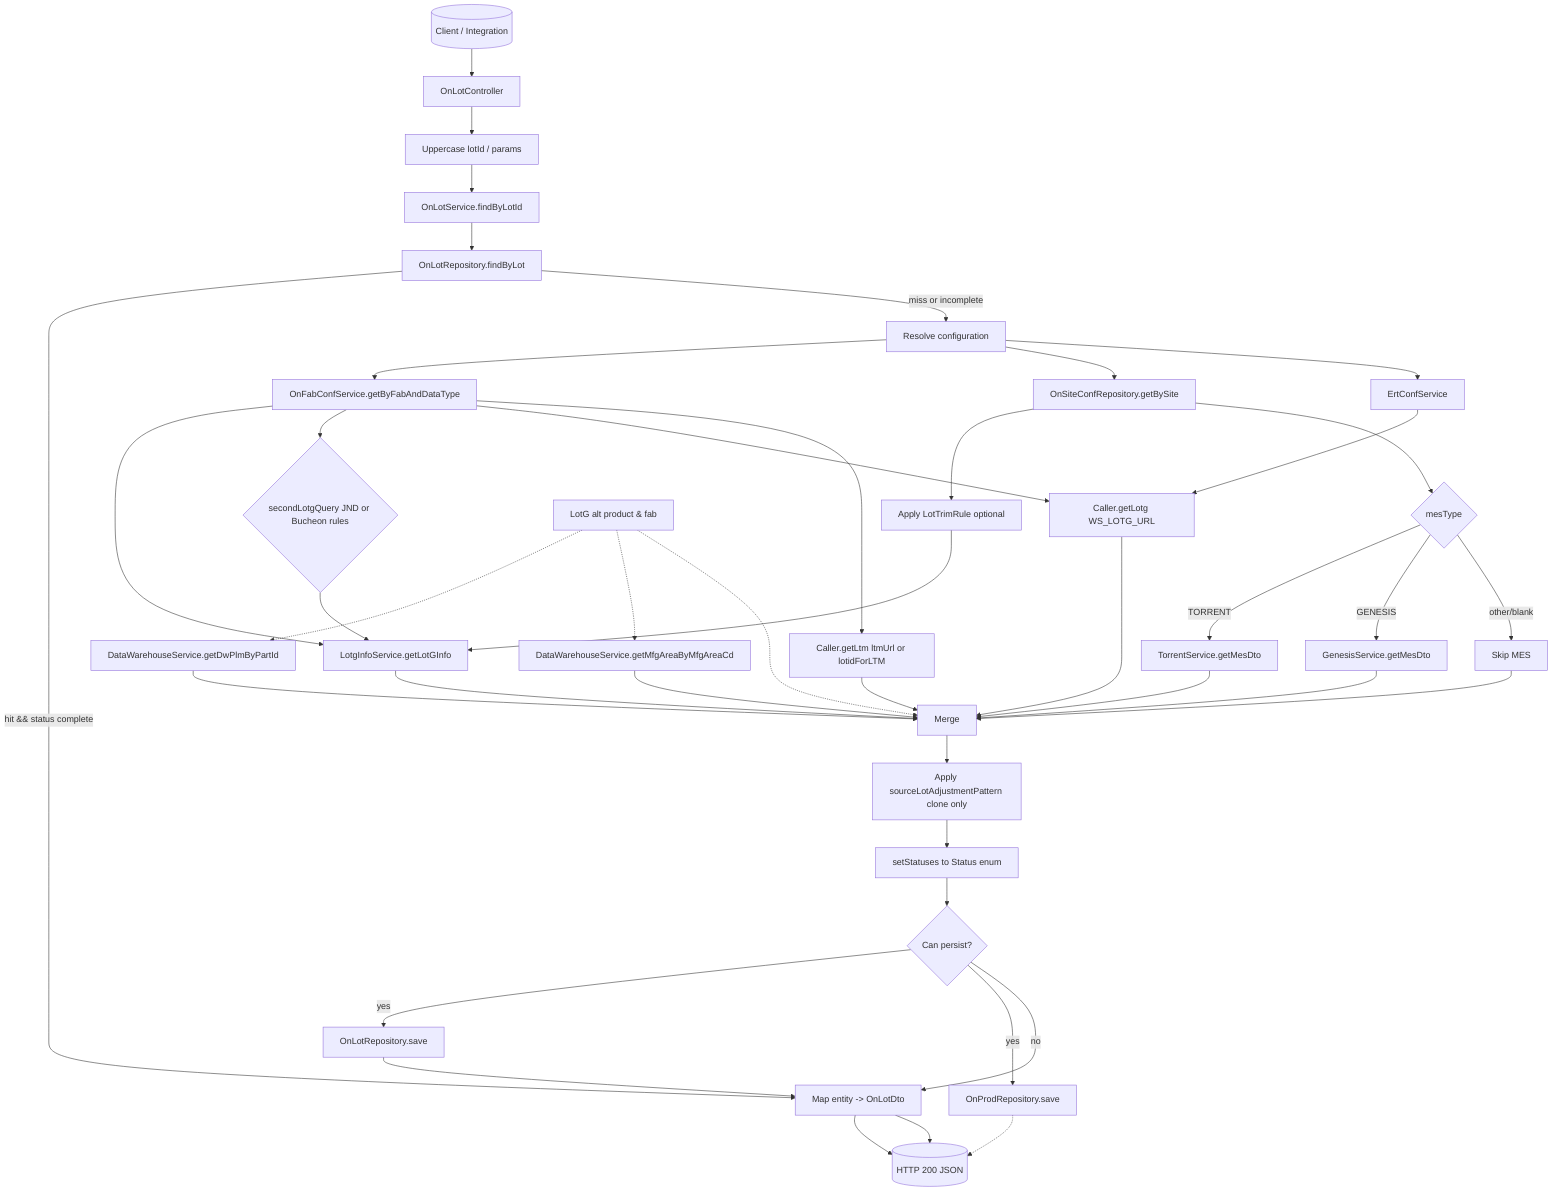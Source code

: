 flowchart TD
    %% REST layer
    Client[(Client / Integration)] --> Controller[OnLotController]
    Controller --> Normalize[Uppercase lotId / params]
    Normalize --> Service[OnLotService.findByLotId]

    %% Repository checkpoint
    Service --> RepoFind[OnLotRepository.findByLot]
    RepoFind -- hit && status complete --> ReturnCached[Map entity -> OnLotDto]
    ReturnCached --> Respond[(HTTP 200 JSON)]

    %% Enrichment path
    RepoFind -- miss or incomplete --> Config[Resolve configuration]
    Config --> FabConf[OnFabConfService.getByFabAndDataType]
    Config --> SiteConf[OnSiteConfRepository.getBySite]
    Config --> ErtConf[ErtConfService]

    %% LotG native DB
    FabConf --> LotgNative[LotgInfoService.getLotGInfo]
    SiteConf --> LotTrim[Apply LotTrimRule optional]
    LotTrim --> LotgNative
    LotgNative --> Merge

    %% Second LotG heuristics
    FabConf --> SecondLotg{secondLotgQuery JND or Bucheon rules}
    SecondLotg --> LotgNative

    %% LotG WS (manufacturing lot)
    ErtConf --> LotgWS[Caller.getLotg WS_LOTG_URL]
    FabConf --> LotgWS
    LotgWS --> Merge

    %% LTM Web Service
    FabConf --> LtmWS[Caller.getLtm ltmUrl or lotidForLTM]
    LtmWS --> Merge

    %% Data Warehouse
    MergeInputs[LotG alt product & fab] -.-> DWPlm[DataWarehouseService.getDwPlmByPartId]
    MergeInputs -.-> DWMfg[DataWarehouseService.getMfgAreaByMfgAreaCd]
    DWPlm --> Merge
    DWMfg --> Merge

    %% MES paths
    SiteConf --> MesType{mesType}
    MesType -- TORRENT --> Torrent[TorrentService.getMesDto]
    MesType -- GENESIS --> Genesis[GenesisService.getMesDto]
    MesType -- other/blank --> SkipMes[Skip MES]
    Torrent --> Merge
    Genesis --> Merge
    SkipMes --> Merge

    %% Merge & persistence
    Merge --> AdjustSourceLot[Apply sourceLotAdjustmentPattern clone only]
    AdjustSourceLot --> Statuses[setStatuses to Status enum]
    Statuses --> Persist{Can persist?}
    Persist -- yes --> SaveLot[OnLotRepository.save]
    Persist -- yes --> SaveProd[OnProdRepository.save]
    SaveLot --> ReturnCached
    Persist -- no --> ReturnCached

    %% Cross links
    MergeInputs -.-> Merge
    SaveProd -.-> Respond
    ReturnCached --> Respond
